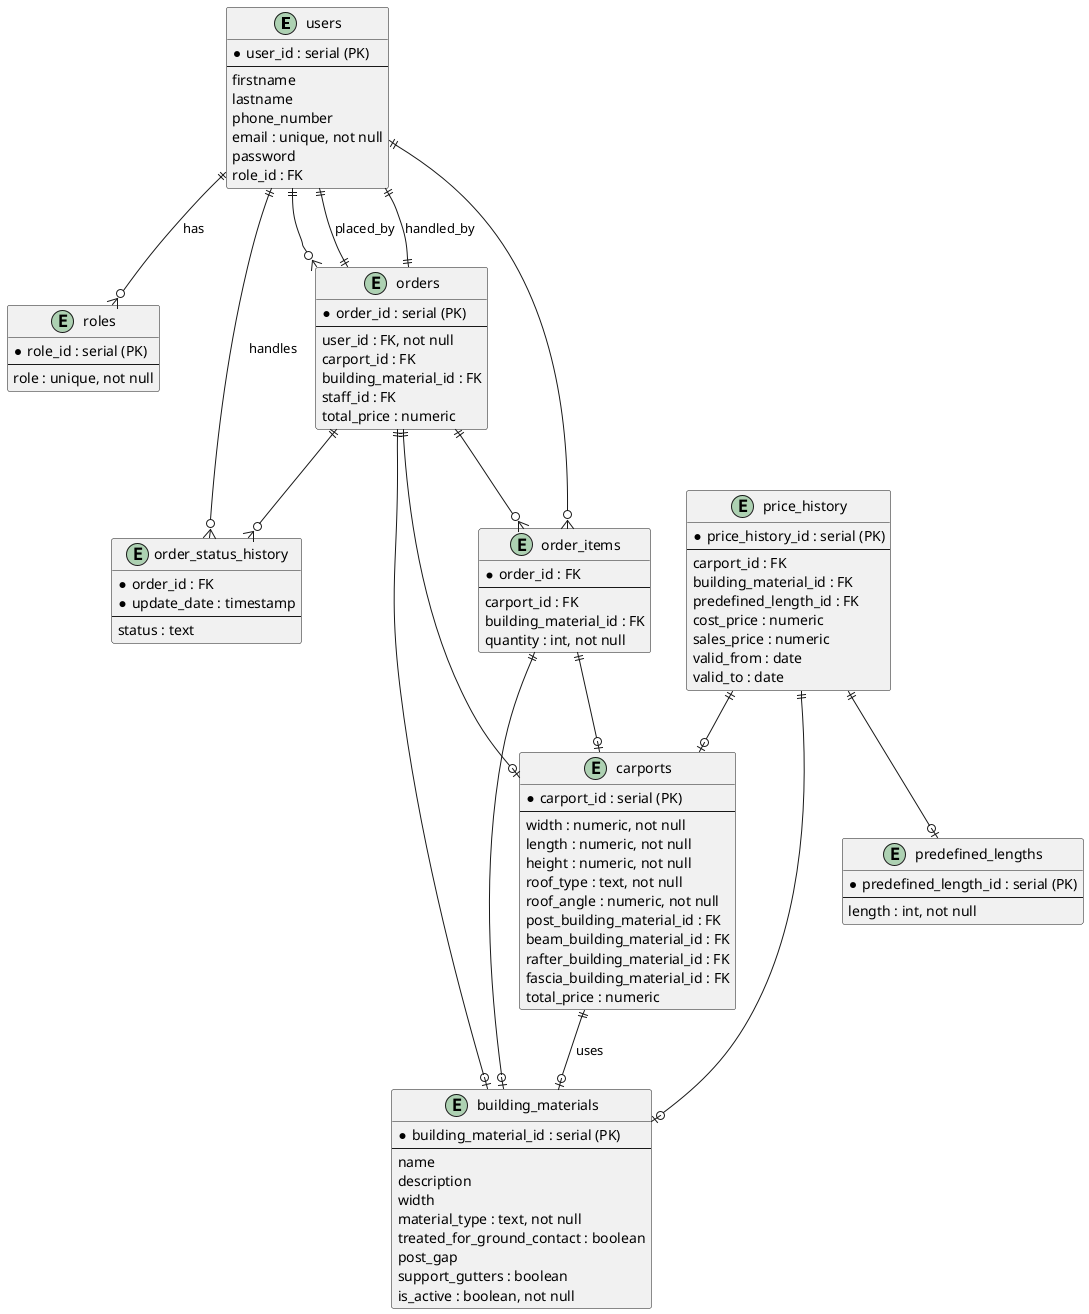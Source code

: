 @startuml

entity users {
  *user_id : serial (PK)
  --
  firstname
  lastname
  phone_number
  email : unique, not null
  password
  role_id : FK
}

entity roles {
  *role_id : serial (PK)
  --
  role : unique, not null
}

entity orders {
  *order_id : serial (PK)
  --
  user_id : FK, not null
  carport_id : FK
  building_material_id : FK
  staff_id : FK
  total_price : numeric
}

entity order_status_history {
  *order_id : FK
  *update_date : timestamp
  --
  status : text
}

entity order_items {
  *order_id : FK
  --
  carport_id : FK
  building_material_id : FK
  quantity : int, not null
}

entity carports {
  *carport_id : serial (PK)
  --
  width : numeric, not null
  length : numeric, not null
  height : numeric, not null
  roof_type : text, not null
  roof_angle : numeric, not null
  post_building_material_id : FK
  beam_building_material_id : FK
  rafter_building_material_id : FK
  fascia_building_material_id : FK
  total_price : numeric
}

entity building_materials {
  *building_material_id : serial (PK)
  --
  name
  description
  width
  material_type : text, not null
  treated_for_ground_contact : boolean
  post_gap
  support_gutters : boolean
  is_active : boolean, not null
}

entity predefined_lengths {
  *predefined_length_id : serial (PK)
  --
  length : int, not null
}

entity price_history {
  *price_history_id : serial (PK)
  --
  carport_id : FK
  building_material_id : FK
  predefined_length_id : FK
  cost_price : numeric
  sales_price : numeric
  valid_from : date
  valid_to : date
}

' Relationships
users ||--o{ orders
users ||--o{ order_status_history : handles
users ||--o{ order_items
users ||--o{ roles : has
orders ||--o{ order_status_history
orders ||--o{ order_items
orders ||--|| users : placed_by
orders ||--|| users : handled_by
orders ||--o| carports
orders ||--o| building_materials
order_items ||--o| carports
order_items ||--o| building_materials
carports ||--o| building_materials : uses
price_history ||--o| building_materials
price_history ||--o| carports
price_history ||--o| predefined_lengths

@enduml
